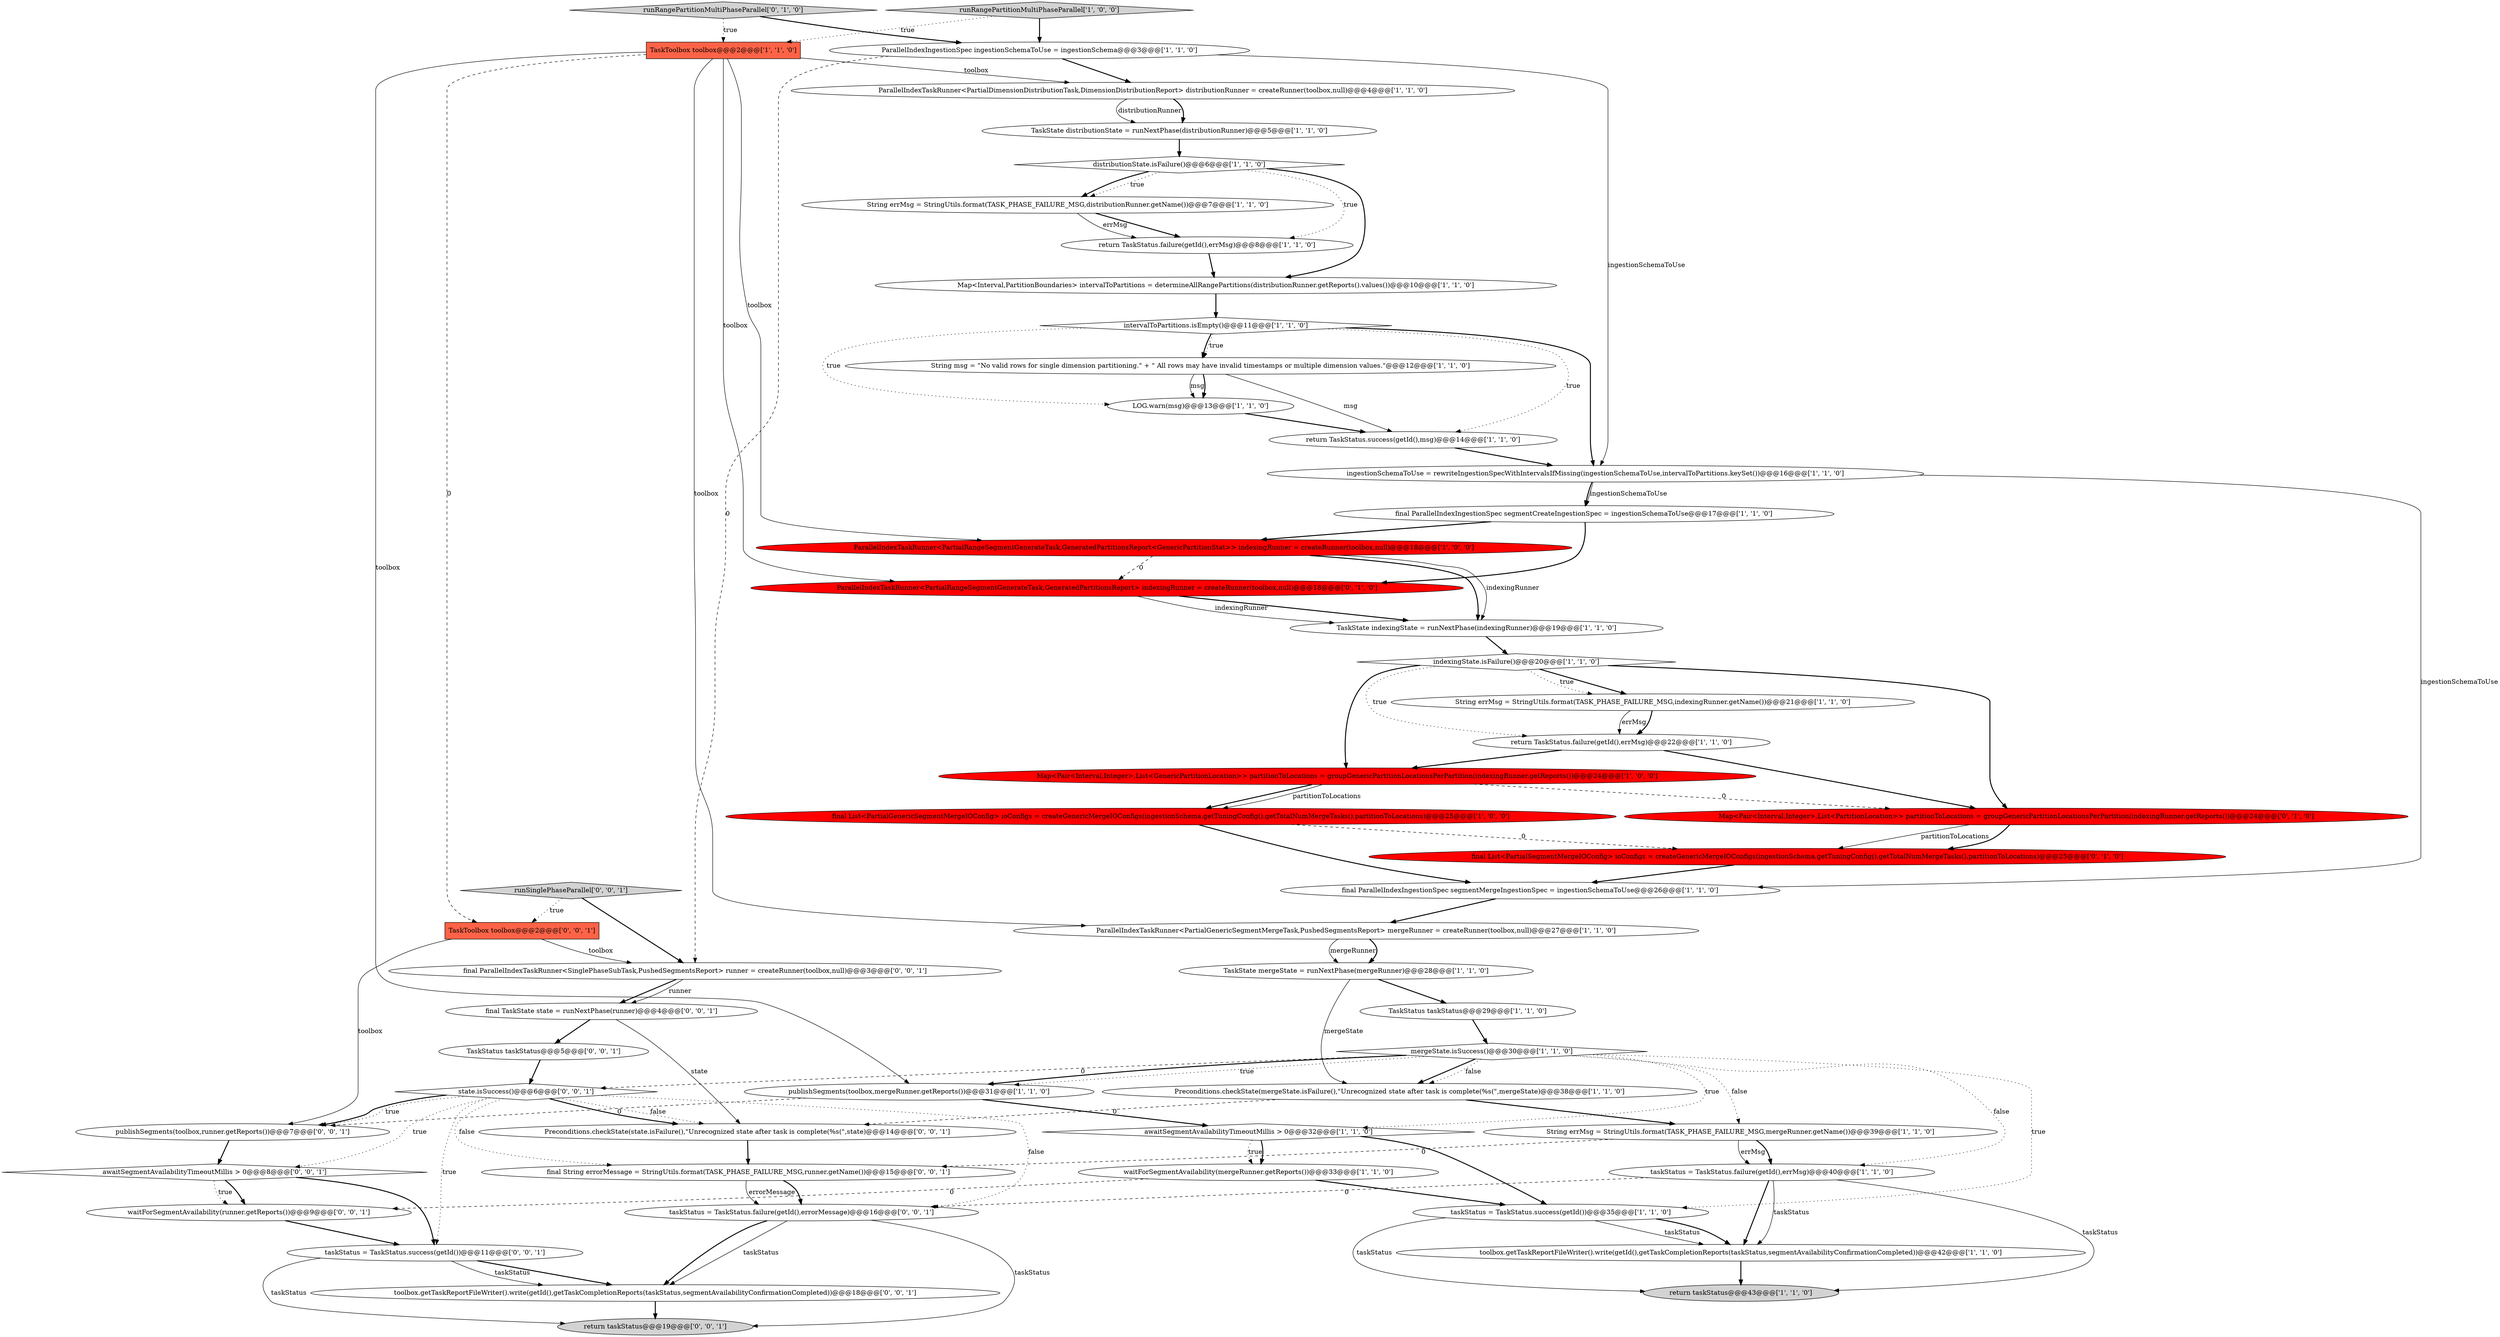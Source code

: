 digraph {
11 [style = filled, label = "awaitSegmentAvailabilityTimeoutMillis > 0@@@32@@@['1', '1', '0']", fillcolor = white, shape = diamond image = "AAA0AAABBB1BBB"];
37 [style = filled, label = "runRangePartitionMultiPhaseParallel['0', '1', '0']", fillcolor = lightgray, shape = diamond image = "AAA0AAABBB2BBB"];
46 [style = filled, label = "awaitSegmentAvailabilityTimeoutMillis > 0@@@8@@@['0', '0', '1']", fillcolor = white, shape = diamond image = "AAA0AAABBB3BBB"];
36 [style = filled, label = "final List<PartialSegmentMergeIOConfig> ioConfigs = createGenericMergeIOConfigs(ingestionSchema.getTuningConfig().getTotalNumMergeTasks(),partitionToLocations)@@@25@@@['0', '1', '0']", fillcolor = red, shape = ellipse image = "AAA1AAABBB2BBB"];
35 [style = filled, label = "ParallelIndexTaskRunner<PartialRangeSegmentGenerateTask,GeneratedPartitionsReport<GenericPartitionStat>> indexingRunner = createRunner(toolbox,null)@@@18@@@['1', '0', '0']", fillcolor = red, shape = ellipse image = "AAA1AAABBB1BBB"];
51 [style = filled, label = "Preconditions.checkState(state.isFailure(),\"Unrecognized state after task is complete(%s(\",state)@@@14@@@['0', '0', '1']", fillcolor = white, shape = ellipse image = "AAA0AAABBB3BBB"];
34 [style = filled, label = "indexingState.isFailure()@@@20@@@['1', '1', '0']", fillcolor = white, shape = diamond image = "AAA0AAABBB1BBB"];
52 [style = filled, label = "final TaskState state = runNextPhase(runner)@@@4@@@['0', '0', '1']", fillcolor = white, shape = ellipse image = "AAA0AAABBB3BBB"];
45 [style = filled, label = "runSinglePhaseParallel['0', '0', '1']", fillcolor = lightgray, shape = diamond image = "AAA0AAABBB3BBB"];
49 [style = filled, label = "TaskStatus taskStatus@@@5@@@['0', '0', '1']", fillcolor = white, shape = ellipse image = "AAA0AAABBB3BBB"];
48 [style = filled, label = "final ParallelIndexTaskRunner<SinglePhaseSubTask,PushedSegmentsReport> runner = createRunner(toolbox,null)@@@3@@@['0', '0', '1']", fillcolor = white, shape = ellipse image = "AAA0AAABBB3BBB"];
31 [style = filled, label = "ParallelIndexIngestionSpec ingestionSchemaToUse = ingestionSchema@@@3@@@['1', '1', '0']", fillcolor = white, shape = ellipse image = "AAA0AAABBB1BBB"];
5 [style = filled, label = "waitForSegmentAvailability(mergeRunner.getReports())@@@33@@@['1', '1', '0']", fillcolor = white, shape = ellipse image = "AAA0AAABBB1BBB"];
32 [style = filled, label = "final ParallelIndexIngestionSpec segmentMergeIngestionSpec = ingestionSchemaToUse@@@26@@@['1', '1', '0']", fillcolor = white, shape = ellipse image = "AAA0AAABBB1BBB"];
16 [style = filled, label = "taskStatus = TaskStatus.failure(getId(),errMsg)@@@40@@@['1', '1', '0']", fillcolor = white, shape = ellipse image = "AAA0AAABBB1BBB"];
43 [style = filled, label = "toolbox.getTaskReportFileWriter().write(getId(),getTaskCompletionReports(taskStatus,segmentAvailabilityConfirmationCompleted))@@@18@@@['0', '0', '1']", fillcolor = white, shape = ellipse image = "AAA0AAABBB3BBB"];
26 [style = filled, label = "ParallelIndexTaskRunner<PartialGenericSegmentMergeTask,PushedSegmentsReport> mergeRunner = createRunner(toolbox,null)@@@27@@@['1', '1', '0']", fillcolor = white, shape = ellipse image = "AAA0AAABBB1BBB"];
14 [style = filled, label = "Preconditions.checkState(mergeState.isFailure(),\"Unrecognized state after task is complete(%s(\",mergeState)@@@38@@@['1', '1', '0']", fillcolor = white, shape = ellipse image = "AAA0AAABBB1BBB"];
4 [style = filled, label = "return TaskStatus.failure(getId(),errMsg)@@@22@@@['1', '1', '0']", fillcolor = white, shape = ellipse image = "AAA0AAABBB1BBB"];
50 [style = filled, label = "TaskToolbox toolbox@@@2@@@['0', '0', '1']", fillcolor = tomato, shape = box image = "AAA0AAABBB3BBB"];
17 [style = filled, label = "taskStatus = TaskStatus.success(getId())@@@35@@@['1', '1', '0']", fillcolor = white, shape = ellipse image = "AAA0AAABBB1BBB"];
19 [style = filled, label = "TaskState mergeState = runNextPhase(mergeRunner)@@@28@@@['1', '1', '0']", fillcolor = white, shape = ellipse image = "AAA0AAABBB1BBB"];
20 [style = filled, label = "return taskStatus@@@43@@@['1', '1', '0']", fillcolor = lightgray, shape = ellipse image = "AAA0AAABBB1BBB"];
44 [style = filled, label = "final String errorMessage = StringUtils.format(TASK_PHASE_FAILURE_MSG,runner.getName())@@@15@@@['0', '0', '1']", fillcolor = white, shape = ellipse image = "AAA0AAABBB3BBB"];
10 [style = filled, label = "Map<Interval,PartitionBoundaries> intervalToPartitions = determineAllRangePartitions(distributionRunner.getReports().values())@@@10@@@['1', '1', '0']", fillcolor = white, shape = ellipse image = "AAA0AAABBB1BBB"];
22 [style = filled, label = "final ParallelIndexIngestionSpec segmentCreateIngestionSpec = ingestionSchemaToUse@@@17@@@['1', '1', '0']", fillcolor = white, shape = ellipse image = "AAA0AAABBB1BBB"];
33 [style = filled, label = "String errMsg = StringUtils.format(TASK_PHASE_FAILURE_MSG,indexingRunner.getName())@@@21@@@['1', '1', '0']", fillcolor = white, shape = ellipse image = "AAA0AAABBB1BBB"];
0 [style = filled, label = "distributionState.isFailure()@@@6@@@['1', '1', '0']", fillcolor = white, shape = diamond image = "AAA0AAABBB1BBB"];
29 [style = filled, label = "mergeState.isSuccess()@@@30@@@['1', '1', '0']", fillcolor = white, shape = diamond image = "AAA0AAABBB1BBB"];
6 [style = filled, label = "String errMsg = StringUtils.format(TASK_PHASE_FAILURE_MSG,distributionRunner.getName())@@@7@@@['1', '1', '0']", fillcolor = white, shape = ellipse image = "AAA0AAABBB1BBB"];
9 [style = filled, label = "ingestionSchemaToUse = rewriteIngestionSpecWithIntervalsIfMissing(ingestionSchemaToUse,intervalToPartitions.keySet())@@@16@@@['1', '1', '0']", fillcolor = white, shape = ellipse image = "AAA0AAABBB1BBB"];
12 [style = filled, label = "String msg = \"No valid rows for single dimension partitioning.\" + \" All rows may have invalid timestamps or multiple dimension values.\"@@@12@@@['1', '1', '0']", fillcolor = white, shape = ellipse image = "AAA0AAABBB1BBB"];
40 [style = filled, label = "state.isSuccess()@@@6@@@['0', '0', '1']", fillcolor = white, shape = diamond image = "AAA0AAABBB3BBB"];
53 [style = filled, label = "taskStatus = TaskStatus.success(getId())@@@11@@@['0', '0', '1']", fillcolor = white, shape = ellipse image = "AAA0AAABBB3BBB"];
21 [style = filled, label = "Map<Pair<Interval,Integer>,List<GenericPartitionLocation>> partitionToLocations = groupGenericPartitionLocationsPerPartition(indexingRunner.getReports())@@@24@@@['1', '0', '0']", fillcolor = red, shape = ellipse image = "AAA1AAABBB1BBB"];
2 [style = filled, label = "TaskState distributionState = runNextPhase(distributionRunner)@@@5@@@['1', '1', '0']", fillcolor = white, shape = ellipse image = "AAA0AAABBB1BBB"];
23 [style = filled, label = "toolbox.getTaskReportFileWriter().write(getId(),getTaskCompletionReports(taskStatus,segmentAvailabilityConfirmationCompleted))@@@42@@@['1', '1', '0']", fillcolor = white, shape = ellipse image = "AAA0AAABBB1BBB"];
25 [style = filled, label = "return TaskStatus.success(getId(),msg)@@@14@@@['1', '1', '0']", fillcolor = white, shape = ellipse image = "AAA0AAABBB1BBB"];
38 [style = filled, label = "Map<Pair<Interval,Integer>,List<PartitionLocation>> partitionToLocations = groupGenericPartitionLocationsPerPartition(indexingRunner.getReports())@@@24@@@['0', '1', '0']", fillcolor = red, shape = ellipse image = "AAA1AAABBB2BBB"];
47 [style = filled, label = "return taskStatus@@@19@@@['0', '0', '1']", fillcolor = lightgray, shape = ellipse image = "AAA0AAABBB3BBB"];
18 [style = filled, label = "final List<PartialGenericSegmentMergeIOConfig> ioConfigs = createGenericMergeIOConfigs(ingestionSchema.getTuningConfig().getTotalNumMergeTasks(),partitionToLocations)@@@25@@@['1', '0', '0']", fillcolor = red, shape = ellipse image = "AAA1AAABBB1BBB"];
42 [style = filled, label = "publishSegments(toolbox,runner.getReports())@@@7@@@['0', '0', '1']", fillcolor = white, shape = ellipse image = "AAA0AAABBB3BBB"];
30 [style = filled, label = "ParallelIndexTaskRunner<PartialDimensionDistributionTask,DimensionDistributionReport> distributionRunner = createRunner(toolbox,null)@@@4@@@['1', '1', '0']", fillcolor = white, shape = ellipse image = "AAA0AAABBB1BBB"];
3 [style = filled, label = "intervalToPartitions.isEmpty()@@@11@@@['1', '1', '0']", fillcolor = white, shape = diamond image = "AAA0AAABBB1BBB"];
24 [style = filled, label = "TaskStatus taskStatus@@@29@@@['1', '1', '0']", fillcolor = white, shape = ellipse image = "AAA0AAABBB1BBB"];
54 [style = filled, label = "waitForSegmentAvailability(runner.getReports())@@@9@@@['0', '0', '1']", fillcolor = white, shape = ellipse image = "AAA0AAABBB3BBB"];
39 [style = filled, label = "ParallelIndexTaskRunner<PartialRangeSegmentGenerateTask,GeneratedPartitionsReport> indexingRunner = createRunner(toolbox,null)@@@18@@@['0', '1', '0']", fillcolor = red, shape = ellipse image = "AAA1AAABBB2BBB"];
7 [style = filled, label = "TaskState indexingState = runNextPhase(indexingRunner)@@@19@@@['1', '1', '0']", fillcolor = white, shape = ellipse image = "AAA0AAABBB1BBB"];
8 [style = filled, label = "LOG.warn(msg)@@@13@@@['1', '1', '0']", fillcolor = white, shape = ellipse image = "AAA0AAABBB1BBB"];
28 [style = filled, label = "runRangePartitionMultiPhaseParallel['1', '0', '0']", fillcolor = lightgray, shape = diamond image = "AAA0AAABBB1BBB"];
41 [style = filled, label = "taskStatus = TaskStatus.failure(getId(),errorMessage)@@@16@@@['0', '0', '1']", fillcolor = white, shape = ellipse image = "AAA0AAABBB3BBB"];
13 [style = filled, label = "publishSegments(toolbox,mergeRunner.getReports())@@@31@@@['1', '1', '0']", fillcolor = white, shape = ellipse image = "AAA0AAABBB1BBB"];
15 [style = filled, label = "TaskToolbox toolbox@@@2@@@['1', '1', '0']", fillcolor = tomato, shape = box image = "AAA0AAABBB1BBB"];
27 [style = filled, label = "String errMsg = StringUtils.format(TASK_PHASE_FAILURE_MSG,mergeRunner.getName())@@@39@@@['1', '1', '0']", fillcolor = white, shape = ellipse image = "AAA0AAABBB1BBB"];
1 [style = filled, label = "return TaskStatus.failure(getId(),errMsg)@@@8@@@['1', '1', '0']", fillcolor = white, shape = ellipse image = "AAA0AAABBB1BBB"];
38->36 [style = solid, label="partitionToLocations"];
28->15 [style = dotted, label="true"];
31->48 [style = dashed, label="0"];
0->6 [style = dotted, label="true"];
45->48 [style = bold, label=""];
3->25 [style = dotted, label="true"];
21->18 [style = bold, label=""];
27->16 [style = solid, label="errMsg"];
19->24 [style = bold, label=""];
40->46 [style = dotted, label="true"];
16->20 [style = solid, label="taskStatus"];
48->52 [style = bold, label=""];
16->23 [style = solid, label="taskStatus"];
44->41 [style = solid, label="errorMessage"];
29->13 [style = dotted, label="true"];
46->54 [style = bold, label=""];
37->31 [style = bold, label=""];
50->48 [style = solid, label="toolbox"];
31->30 [style = bold, label=""];
29->14 [style = bold, label=""];
18->32 [style = bold, label=""];
54->53 [style = bold, label=""];
49->40 [style = bold, label=""];
35->7 [style = bold, label=""];
13->42 [style = dashed, label="0"];
5->54 [style = dashed, label="0"];
17->23 [style = solid, label="taskStatus"];
4->38 [style = bold, label=""];
42->46 [style = bold, label=""];
33->4 [style = solid, label="errMsg"];
31->9 [style = solid, label="ingestionSchemaToUse"];
40->51 [style = bold, label=""];
34->33 [style = bold, label=""];
51->44 [style = bold, label=""];
4->21 [style = bold, label=""];
48->52 [style = solid, label="runner"];
11->5 [style = dotted, label="true"];
27->16 [style = bold, label=""];
5->17 [style = bold, label=""];
13->11 [style = bold, label=""];
32->26 [style = bold, label=""];
21->18 [style = solid, label="partitionToLocations"];
45->50 [style = dotted, label="true"];
15->50 [style = dashed, label="0"];
16->41 [style = dashed, label="0"];
12->25 [style = solid, label="msg"];
43->47 [style = bold, label=""];
26->19 [style = solid, label="mergeRunner"];
39->7 [style = bold, label=""];
46->54 [style = dotted, label="true"];
40->44 [style = dotted, label="false"];
44->41 [style = bold, label=""];
11->17 [style = bold, label=""];
34->38 [style = bold, label=""];
53->43 [style = bold, label=""];
41->43 [style = bold, label=""];
19->14 [style = solid, label="mergeState"];
40->42 [style = dotted, label="true"];
9->22 [style = bold, label=""];
52->51 [style = solid, label="state"];
23->20 [style = bold, label=""];
29->17 [style = dotted, label="true"];
53->43 [style = solid, label="taskStatus"];
28->31 [style = bold, label=""];
25->9 [style = bold, label=""];
33->4 [style = bold, label=""];
41->47 [style = solid, label="taskStatus"];
21->38 [style = dashed, label="0"];
16->23 [style = bold, label=""];
3->12 [style = bold, label=""];
26->19 [style = bold, label=""];
37->15 [style = dotted, label="true"];
17->23 [style = bold, label=""];
12->8 [style = solid, label="msg"];
3->9 [style = bold, label=""];
6->1 [style = bold, label=""];
35->39 [style = dashed, label="0"];
11->5 [style = bold, label=""];
30->2 [style = solid, label="distributionRunner"];
2->0 [style = bold, label=""];
40->41 [style = dotted, label="false"];
15->30 [style = solid, label="toolbox"];
12->8 [style = bold, label=""];
18->36 [style = dashed, label="0"];
29->27 [style = dotted, label="false"];
34->33 [style = dotted, label="true"];
34->4 [style = dotted, label="true"];
29->40 [style = dashed, label="0"];
22->39 [style = bold, label=""];
27->44 [style = dashed, label="0"];
14->27 [style = bold, label=""];
29->16 [style = dotted, label="false"];
50->42 [style = solid, label="toolbox"];
53->47 [style = solid, label="taskStatus"];
9->32 [style = solid, label="ingestionSchemaToUse"];
22->35 [style = bold, label=""];
15->26 [style = solid, label="toolbox"];
34->21 [style = bold, label=""];
0->1 [style = dotted, label="true"];
29->11 [style = dotted, label="true"];
40->53 [style = dotted, label="true"];
17->20 [style = solid, label="taskStatus"];
15->35 [style = solid, label="toolbox"];
0->6 [style = bold, label=""];
52->49 [style = bold, label=""];
46->53 [style = bold, label=""];
14->51 [style = dashed, label="0"];
10->3 [style = bold, label=""];
38->36 [style = bold, label=""];
36->32 [style = bold, label=""];
24->29 [style = bold, label=""];
15->39 [style = solid, label="toolbox"];
40->51 [style = dotted, label="false"];
9->22 [style = solid, label="ingestionSchemaToUse"];
6->1 [style = solid, label="errMsg"];
15->13 [style = solid, label="toolbox"];
0->10 [style = bold, label=""];
7->34 [style = bold, label=""];
39->7 [style = solid, label="indexingRunner"];
41->43 [style = solid, label="taskStatus"];
3->12 [style = dotted, label="true"];
35->7 [style = solid, label="indexingRunner"];
30->2 [style = bold, label=""];
3->8 [style = dotted, label="true"];
1->10 [style = bold, label=""];
29->14 [style = dotted, label="false"];
8->25 [style = bold, label=""];
40->42 [style = bold, label=""];
29->13 [style = bold, label=""];
}
